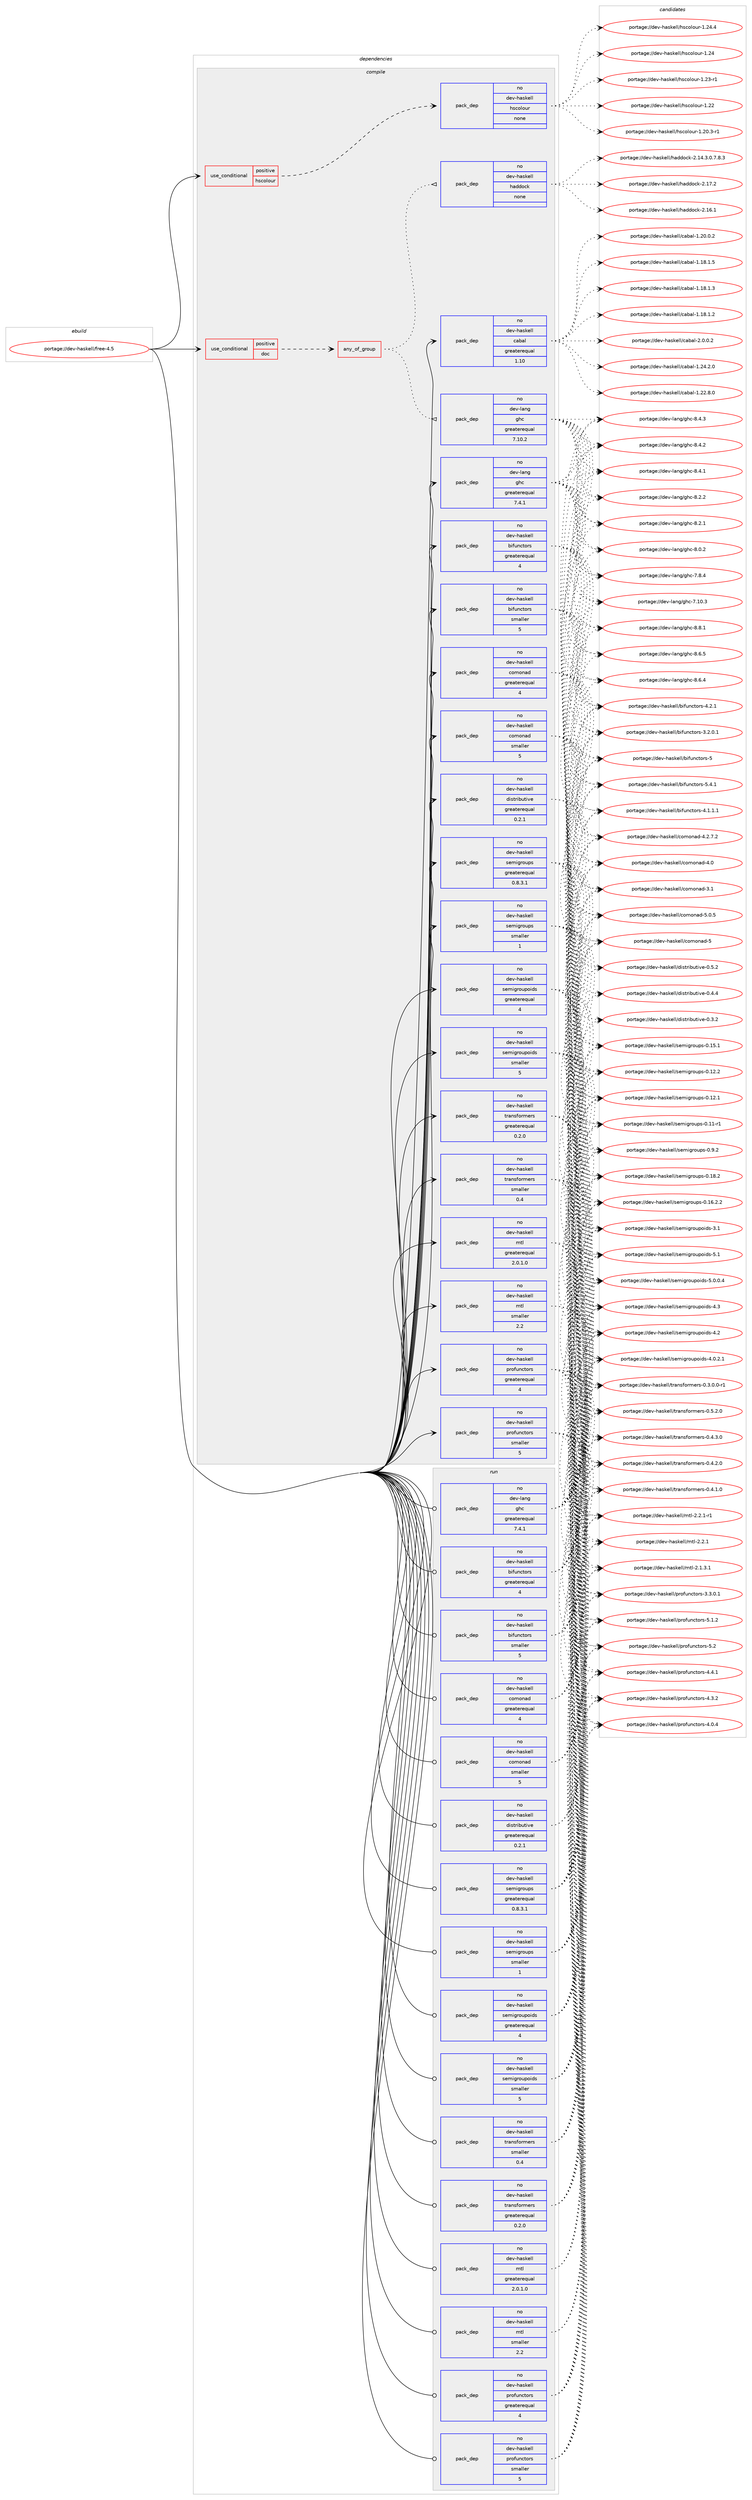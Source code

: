 digraph prolog {

# *************
# Graph options
# *************

newrank=true;
concentrate=true;
compound=true;
graph [rankdir=LR,fontname=Helvetica,fontsize=10,ranksep=1.5];#, ranksep=2.5, nodesep=0.2];
edge  [arrowhead=vee];
node  [fontname=Helvetica,fontsize=10];

# **********
# The ebuild
# **********

subgraph cluster_leftcol {
color=gray;
rank=same;
label=<<i>ebuild</i>>;
id [label="portage://dev-haskell/free-4.5", color=red, width=4, href="../dev-haskell/free-4.5.svg"];
}

# ****************
# The dependencies
# ****************

subgraph cluster_midcol {
color=gray;
label=<<i>dependencies</i>>;
subgraph cluster_compile {
fillcolor="#eeeeee";
style=filled;
label=<<i>compile</i>>;
subgraph cond133916 {
dependency562276 [label=<<TABLE BORDER="0" CELLBORDER="1" CELLSPACING="0" CELLPADDING="4"><TR><TD ROWSPAN="3" CELLPADDING="10">use_conditional</TD></TR><TR><TD>positive</TD></TR><TR><TD>doc</TD></TR></TABLE>>, shape=none, color=red];
subgraph any6428 {
dependency562277 [label=<<TABLE BORDER="0" CELLBORDER="1" CELLSPACING="0" CELLPADDING="4"><TR><TD CELLPADDING="10">any_of_group</TD></TR></TABLE>>, shape=none, color=red];subgraph pack421695 {
dependency562278 [label=<<TABLE BORDER="0" CELLBORDER="1" CELLSPACING="0" CELLPADDING="4" WIDTH="220"><TR><TD ROWSPAN="6" CELLPADDING="30">pack_dep</TD></TR><TR><TD WIDTH="110">no</TD></TR><TR><TD>dev-haskell</TD></TR><TR><TD>haddock</TD></TR><TR><TD>none</TD></TR><TR><TD></TD></TR></TABLE>>, shape=none, color=blue];
}
dependency562277:e -> dependency562278:w [weight=20,style="dotted",arrowhead="oinv"];
subgraph pack421696 {
dependency562279 [label=<<TABLE BORDER="0" CELLBORDER="1" CELLSPACING="0" CELLPADDING="4" WIDTH="220"><TR><TD ROWSPAN="6" CELLPADDING="30">pack_dep</TD></TR><TR><TD WIDTH="110">no</TD></TR><TR><TD>dev-lang</TD></TR><TR><TD>ghc</TD></TR><TR><TD>greaterequal</TD></TR><TR><TD>7.10.2</TD></TR></TABLE>>, shape=none, color=blue];
}
dependency562277:e -> dependency562279:w [weight=20,style="dotted",arrowhead="oinv"];
}
dependency562276:e -> dependency562277:w [weight=20,style="dashed",arrowhead="vee"];
}
id:e -> dependency562276:w [weight=20,style="solid",arrowhead="vee"];
subgraph cond133917 {
dependency562280 [label=<<TABLE BORDER="0" CELLBORDER="1" CELLSPACING="0" CELLPADDING="4"><TR><TD ROWSPAN="3" CELLPADDING="10">use_conditional</TD></TR><TR><TD>positive</TD></TR><TR><TD>hscolour</TD></TR></TABLE>>, shape=none, color=red];
subgraph pack421697 {
dependency562281 [label=<<TABLE BORDER="0" CELLBORDER="1" CELLSPACING="0" CELLPADDING="4" WIDTH="220"><TR><TD ROWSPAN="6" CELLPADDING="30">pack_dep</TD></TR><TR><TD WIDTH="110">no</TD></TR><TR><TD>dev-haskell</TD></TR><TR><TD>hscolour</TD></TR><TR><TD>none</TD></TR><TR><TD></TD></TR></TABLE>>, shape=none, color=blue];
}
dependency562280:e -> dependency562281:w [weight=20,style="dashed",arrowhead="vee"];
}
id:e -> dependency562280:w [weight=20,style="solid",arrowhead="vee"];
subgraph pack421698 {
dependency562282 [label=<<TABLE BORDER="0" CELLBORDER="1" CELLSPACING="0" CELLPADDING="4" WIDTH="220"><TR><TD ROWSPAN="6" CELLPADDING="30">pack_dep</TD></TR><TR><TD WIDTH="110">no</TD></TR><TR><TD>dev-haskell</TD></TR><TR><TD>bifunctors</TD></TR><TR><TD>greaterequal</TD></TR><TR><TD>4</TD></TR></TABLE>>, shape=none, color=blue];
}
id:e -> dependency562282:w [weight=20,style="solid",arrowhead="vee"];
subgraph pack421699 {
dependency562283 [label=<<TABLE BORDER="0" CELLBORDER="1" CELLSPACING="0" CELLPADDING="4" WIDTH="220"><TR><TD ROWSPAN="6" CELLPADDING="30">pack_dep</TD></TR><TR><TD WIDTH="110">no</TD></TR><TR><TD>dev-haskell</TD></TR><TR><TD>bifunctors</TD></TR><TR><TD>smaller</TD></TR><TR><TD>5</TD></TR></TABLE>>, shape=none, color=blue];
}
id:e -> dependency562283:w [weight=20,style="solid",arrowhead="vee"];
subgraph pack421700 {
dependency562284 [label=<<TABLE BORDER="0" CELLBORDER="1" CELLSPACING="0" CELLPADDING="4" WIDTH="220"><TR><TD ROWSPAN="6" CELLPADDING="30">pack_dep</TD></TR><TR><TD WIDTH="110">no</TD></TR><TR><TD>dev-haskell</TD></TR><TR><TD>cabal</TD></TR><TR><TD>greaterequal</TD></TR><TR><TD>1.10</TD></TR></TABLE>>, shape=none, color=blue];
}
id:e -> dependency562284:w [weight=20,style="solid",arrowhead="vee"];
subgraph pack421701 {
dependency562285 [label=<<TABLE BORDER="0" CELLBORDER="1" CELLSPACING="0" CELLPADDING="4" WIDTH="220"><TR><TD ROWSPAN="6" CELLPADDING="30">pack_dep</TD></TR><TR><TD WIDTH="110">no</TD></TR><TR><TD>dev-haskell</TD></TR><TR><TD>comonad</TD></TR><TR><TD>greaterequal</TD></TR><TR><TD>4</TD></TR></TABLE>>, shape=none, color=blue];
}
id:e -> dependency562285:w [weight=20,style="solid",arrowhead="vee"];
subgraph pack421702 {
dependency562286 [label=<<TABLE BORDER="0" CELLBORDER="1" CELLSPACING="0" CELLPADDING="4" WIDTH="220"><TR><TD ROWSPAN="6" CELLPADDING="30">pack_dep</TD></TR><TR><TD WIDTH="110">no</TD></TR><TR><TD>dev-haskell</TD></TR><TR><TD>comonad</TD></TR><TR><TD>smaller</TD></TR><TR><TD>5</TD></TR></TABLE>>, shape=none, color=blue];
}
id:e -> dependency562286:w [weight=20,style="solid",arrowhead="vee"];
subgraph pack421703 {
dependency562287 [label=<<TABLE BORDER="0" CELLBORDER="1" CELLSPACING="0" CELLPADDING="4" WIDTH="220"><TR><TD ROWSPAN="6" CELLPADDING="30">pack_dep</TD></TR><TR><TD WIDTH="110">no</TD></TR><TR><TD>dev-haskell</TD></TR><TR><TD>distributive</TD></TR><TR><TD>greaterequal</TD></TR><TR><TD>0.2.1</TD></TR></TABLE>>, shape=none, color=blue];
}
id:e -> dependency562287:w [weight=20,style="solid",arrowhead="vee"];
subgraph pack421704 {
dependency562288 [label=<<TABLE BORDER="0" CELLBORDER="1" CELLSPACING="0" CELLPADDING="4" WIDTH="220"><TR><TD ROWSPAN="6" CELLPADDING="30">pack_dep</TD></TR><TR><TD WIDTH="110">no</TD></TR><TR><TD>dev-haskell</TD></TR><TR><TD>mtl</TD></TR><TR><TD>greaterequal</TD></TR><TR><TD>2.0.1.0</TD></TR></TABLE>>, shape=none, color=blue];
}
id:e -> dependency562288:w [weight=20,style="solid",arrowhead="vee"];
subgraph pack421705 {
dependency562289 [label=<<TABLE BORDER="0" CELLBORDER="1" CELLSPACING="0" CELLPADDING="4" WIDTH="220"><TR><TD ROWSPAN="6" CELLPADDING="30">pack_dep</TD></TR><TR><TD WIDTH="110">no</TD></TR><TR><TD>dev-haskell</TD></TR><TR><TD>mtl</TD></TR><TR><TD>smaller</TD></TR><TR><TD>2.2</TD></TR></TABLE>>, shape=none, color=blue];
}
id:e -> dependency562289:w [weight=20,style="solid",arrowhead="vee"];
subgraph pack421706 {
dependency562290 [label=<<TABLE BORDER="0" CELLBORDER="1" CELLSPACING="0" CELLPADDING="4" WIDTH="220"><TR><TD ROWSPAN="6" CELLPADDING="30">pack_dep</TD></TR><TR><TD WIDTH="110">no</TD></TR><TR><TD>dev-haskell</TD></TR><TR><TD>profunctors</TD></TR><TR><TD>greaterequal</TD></TR><TR><TD>4</TD></TR></TABLE>>, shape=none, color=blue];
}
id:e -> dependency562290:w [weight=20,style="solid",arrowhead="vee"];
subgraph pack421707 {
dependency562291 [label=<<TABLE BORDER="0" CELLBORDER="1" CELLSPACING="0" CELLPADDING="4" WIDTH="220"><TR><TD ROWSPAN="6" CELLPADDING="30">pack_dep</TD></TR><TR><TD WIDTH="110">no</TD></TR><TR><TD>dev-haskell</TD></TR><TR><TD>profunctors</TD></TR><TR><TD>smaller</TD></TR><TR><TD>5</TD></TR></TABLE>>, shape=none, color=blue];
}
id:e -> dependency562291:w [weight=20,style="solid",arrowhead="vee"];
subgraph pack421708 {
dependency562292 [label=<<TABLE BORDER="0" CELLBORDER="1" CELLSPACING="0" CELLPADDING="4" WIDTH="220"><TR><TD ROWSPAN="6" CELLPADDING="30">pack_dep</TD></TR><TR><TD WIDTH="110">no</TD></TR><TR><TD>dev-haskell</TD></TR><TR><TD>semigroupoids</TD></TR><TR><TD>greaterequal</TD></TR><TR><TD>4</TD></TR></TABLE>>, shape=none, color=blue];
}
id:e -> dependency562292:w [weight=20,style="solid",arrowhead="vee"];
subgraph pack421709 {
dependency562293 [label=<<TABLE BORDER="0" CELLBORDER="1" CELLSPACING="0" CELLPADDING="4" WIDTH="220"><TR><TD ROWSPAN="6" CELLPADDING="30">pack_dep</TD></TR><TR><TD WIDTH="110">no</TD></TR><TR><TD>dev-haskell</TD></TR><TR><TD>semigroupoids</TD></TR><TR><TD>smaller</TD></TR><TR><TD>5</TD></TR></TABLE>>, shape=none, color=blue];
}
id:e -> dependency562293:w [weight=20,style="solid",arrowhead="vee"];
subgraph pack421710 {
dependency562294 [label=<<TABLE BORDER="0" CELLBORDER="1" CELLSPACING="0" CELLPADDING="4" WIDTH="220"><TR><TD ROWSPAN="6" CELLPADDING="30">pack_dep</TD></TR><TR><TD WIDTH="110">no</TD></TR><TR><TD>dev-haskell</TD></TR><TR><TD>semigroups</TD></TR><TR><TD>greaterequal</TD></TR><TR><TD>0.8.3.1</TD></TR></TABLE>>, shape=none, color=blue];
}
id:e -> dependency562294:w [weight=20,style="solid",arrowhead="vee"];
subgraph pack421711 {
dependency562295 [label=<<TABLE BORDER="0" CELLBORDER="1" CELLSPACING="0" CELLPADDING="4" WIDTH="220"><TR><TD ROWSPAN="6" CELLPADDING="30">pack_dep</TD></TR><TR><TD WIDTH="110">no</TD></TR><TR><TD>dev-haskell</TD></TR><TR><TD>semigroups</TD></TR><TR><TD>smaller</TD></TR><TR><TD>1</TD></TR></TABLE>>, shape=none, color=blue];
}
id:e -> dependency562295:w [weight=20,style="solid",arrowhead="vee"];
subgraph pack421712 {
dependency562296 [label=<<TABLE BORDER="0" CELLBORDER="1" CELLSPACING="0" CELLPADDING="4" WIDTH="220"><TR><TD ROWSPAN="6" CELLPADDING="30">pack_dep</TD></TR><TR><TD WIDTH="110">no</TD></TR><TR><TD>dev-haskell</TD></TR><TR><TD>transformers</TD></TR><TR><TD>greaterequal</TD></TR><TR><TD>0.2.0</TD></TR></TABLE>>, shape=none, color=blue];
}
id:e -> dependency562296:w [weight=20,style="solid",arrowhead="vee"];
subgraph pack421713 {
dependency562297 [label=<<TABLE BORDER="0" CELLBORDER="1" CELLSPACING="0" CELLPADDING="4" WIDTH="220"><TR><TD ROWSPAN="6" CELLPADDING="30">pack_dep</TD></TR><TR><TD WIDTH="110">no</TD></TR><TR><TD>dev-haskell</TD></TR><TR><TD>transformers</TD></TR><TR><TD>smaller</TD></TR><TR><TD>0.4</TD></TR></TABLE>>, shape=none, color=blue];
}
id:e -> dependency562297:w [weight=20,style="solid",arrowhead="vee"];
subgraph pack421714 {
dependency562298 [label=<<TABLE BORDER="0" CELLBORDER="1" CELLSPACING="0" CELLPADDING="4" WIDTH="220"><TR><TD ROWSPAN="6" CELLPADDING="30">pack_dep</TD></TR><TR><TD WIDTH="110">no</TD></TR><TR><TD>dev-lang</TD></TR><TR><TD>ghc</TD></TR><TR><TD>greaterequal</TD></TR><TR><TD>7.4.1</TD></TR></TABLE>>, shape=none, color=blue];
}
id:e -> dependency562298:w [weight=20,style="solid",arrowhead="vee"];
}
subgraph cluster_compileandrun {
fillcolor="#eeeeee";
style=filled;
label=<<i>compile and run</i>>;
}
subgraph cluster_run {
fillcolor="#eeeeee";
style=filled;
label=<<i>run</i>>;
subgraph pack421715 {
dependency562299 [label=<<TABLE BORDER="0" CELLBORDER="1" CELLSPACING="0" CELLPADDING="4" WIDTH="220"><TR><TD ROWSPAN="6" CELLPADDING="30">pack_dep</TD></TR><TR><TD WIDTH="110">no</TD></TR><TR><TD>dev-haskell</TD></TR><TR><TD>bifunctors</TD></TR><TR><TD>greaterequal</TD></TR><TR><TD>4</TD></TR></TABLE>>, shape=none, color=blue];
}
id:e -> dependency562299:w [weight=20,style="solid",arrowhead="odot"];
subgraph pack421716 {
dependency562300 [label=<<TABLE BORDER="0" CELLBORDER="1" CELLSPACING="0" CELLPADDING="4" WIDTH="220"><TR><TD ROWSPAN="6" CELLPADDING="30">pack_dep</TD></TR><TR><TD WIDTH="110">no</TD></TR><TR><TD>dev-haskell</TD></TR><TR><TD>bifunctors</TD></TR><TR><TD>smaller</TD></TR><TR><TD>5</TD></TR></TABLE>>, shape=none, color=blue];
}
id:e -> dependency562300:w [weight=20,style="solid",arrowhead="odot"];
subgraph pack421717 {
dependency562301 [label=<<TABLE BORDER="0" CELLBORDER="1" CELLSPACING="0" CELLPADDING="4" WIDTH="220"><TR><TD ROWSPAN="6" CELLPADDING="30">pack_dep</TD></TR><TR><TD WIDTH="110">no</TD></TR><TR><TD>dev-haskell</TD></TR><TR><TD>comonad</TD></TR><TR><TD>greaterequal</TD></TR><TR><TD>4</TD></TR></TABLE>>, shape=none, color=blue];
}
id:e -> dependency562301:w [weight=20,style="solid",arrowhead="odot"];
subgraph pack421718 {
dependency562302 [label=<<TABLE BORDER="0" CELLBORDER="1" CELLSPACING="0" CELLPADDING="4" WIDTH="220"><TR><TD ROWSPAN="6" CELLPADDING="30">pack_dep</TD></TR><TR><TD WIDTH="110">no</TD></TR><TR><TD>dev-haskell</TD></TR><TR><TD>comonad</TD></TR><TR><TD>smaller</TD></TR><TR><TD>5</TD></TR></TABLE>>, shape=none, color=blue];
}
id:e -> dependency562302:w [weight=20,style="solid",arrowhead="odot"];
subgraph pack421719 {
dependency562303 [label=<<TABLE BORDER="0" CELLBORDER="1" CELLSPACING="0" CELLPADDING="4" WIDTH="220"><TR><TD ROWSPAN="6" CELLPADDING="30">pack_dep</TD></TR><TR><TD WIDTH="110">no</TD></TR><TR><TD>dev-haskell</TD></TR><TR><TD>distributive</TD></TR><TR><TD>greaterequal</TD></TR><TR><TD>0.2.1</TD></TR></TABLE>>, shape=none, color=blue];
}
id:e -> dependency562303:w [weight=20,style="solid",arrowhead="odot"];
subgraph pack421720 {
dependency562304 [label=<<TABLE BORDER="0" CELLBORDER="1" CELLSPACING="0" CELLPADDING="4" WIDTH="220"><TR><TD ROWSPAN="6" CELLPADDING="30">pack_dep</TD></TR><TR><TD WIDTH="110">no</TD></TR><TR><TD>dev-haskell</TD></TR><TR><TD>mtl</TD></TR><TR><TD>greaterequal</TD></TR><TR><TD>2.0.1.0</TD></TR></TABLE>>, shape=none, color=blue];
}
id:e -> dependency562304:w [weight=20,style="solid",arrowhead="odot"];
subgraph pack421721 {
dependency562305 [label=<<TABLE BORDER="0" CELLBORDER="1" CELLSPACING="0" CELLPADDING="4" WIDTH="220"><TR><TD ROWSPAN="6" CELLPADDING="30">pack_dep</TD></TR><TR><TD WIDTH="110">no</TD></TR><TR><TD>dev-haskell</TD></TR><TR><TD>mtl</TD></TR><TR><TD>smaller</TD></TR><TR><TD>2.2</TD></TR></TABLE>>, shape=none, color=blue];
}
id:e -> dependency562305:w [weight=20,style="solid",arrowhead="odot"];
subgraph pack421722 {
dependency562306 [label=<<TABLE BORDER="0" CELLBORDER="1" CELLSPACING="0" CELLPADDING="4" WIDTH="220"><TR><TD ROWSPAN="6" CELLPADDING="30">pack_dep</TD></TR><TR><TD WIDTH="110">no</TD></TR><TR><TD>dev-haskell</TD></TR><TR><TD>profunctors</TD></TR><TR><TD>greaterequal</TD></TR><TR><TD>4</TD></TR></TABLE>>, shape=none, color=blue];
}
id:e -> dependency562306:w [weight=20,style="solid",arrowhead="odot"];
subgraph pack421723 {
dependency562307 [label=<<TABLE BORDER="0" CELLBORDER="1" CELLSPACING="0" CELLPADDING="4" WIDTH="220"><TR><TD ROWSPAN="6" CELLPADDING="30">pack_dep</TD></TR><TR><TD WIDTH="110">no</TD></TR><TR><TD>dev-haskell</TD></TR><TR><TD>profunctors</TD></TR><TR><TD>smaller</TD></TR><TR><TD>5</TD></TR></TABLE>>, shape=none, color=blue];
}
id:e -> dependency562307:w [weight=20,style="solid",arrowhead="odot"];
subgraph pack421724 {
dependency562308 [label=<<TABLE BORDER="0" CELLBORDER="1" CELLSPACING="0" CELLPADDING="4" WIDTH="220"><TR><TD ROWSPAN="6" CELLPADDING="30">pack_dep</TD></TR><TR><TD WIDTH="110">no</TD></TR><TR><TD>dev-haskell</TD></TR><TR><TD>semigroupoids</TD></TR><TR><TD>greaterequal</TD></TR><TR><TD>4</TD></TR></TABLE>>, shape=none, color=blue];
}
id:e -> dependency562308:w [weight=20,style="solid",arrowhead="odot"];
subgraph pack421725 {
dependency562309 [label=<<TABLE BORDER="0" CELLBORDER="1" CELLSPACING="0" CELLPADDING="4" WIDTH="220"><TR><TD ROWSPAN="6" CELLPADDING="30">pack_dep</TD></TR><TR><TD WIDTH="110">no</TD></TR><TR><TD>dev-haskell</TD></TR><TR><TD>semigroupoids</TD></TR><TR><TD>smaller</TD></TR><TR><TD>5</TD></TR></TABLE>>, shape=none, color=blue];
}
id:e -> dependency562309:w [weight=20,style="solid",arrowhead="odot"];
subgraph pack421726 {
dependency562310 [label=<<TABLE BORDER="0" CELLBORDER="1" CELLSPACING="0" CELLPADDING="4" WIDTH="220"><TR><TD ROWSPAN="6" CELLPADDING="30">pack_dep</TD></TR><TR><TD WIDTH="110">no</TD></TR><TR><TD>dev-haskell</TD></TR><TR><TD>semigroups</TD></TR><TR><TD>greaterequal</TD></TR><TR><TD>0.8.3.1</TD></TR></TABLE>>, shape=none, color=blue];
}
id:e -> dependency562310:w [weight=20,style="solid",arrowhead="odot"];
subgraph pack421727 {
dependency562311 [label=<<TABLE BORDER="0" CELLBORDER="1" CELLSPACING="0" CELLPADDING="4" WIDTH="220"><TR><TD ROWSPAN="6" CELLPADDING="30">pack_dep</TD></TR><TR><TD WIDTH="110">no</TD></TR><TR><TD>dev-haskell</TD></TR><TR><TD>semigroups</TD></TR><TR><TD>smaller</TD></TR><TR><TD>1</TD></TR></TABLE>>, shape=none, color=blue];
}
id:e -> dependency562311:w [weight=20,style="solid",arrowhead="odot"];
subgraph pack421728 {
dependency562312 [label=<<TABLE BORDER="0" CELLBORDER="1" CELLSPACING="0" CELLPADDING="4" WIDTH="220"><TR><TD ROWSPAN="6" CELLPADDING="30">pack_dep</TD></TR><TR><TD WIDTH="110">no</TD></TR><TR><TD>dev-haskell</TD></TR><TR><TD>transformers</TD></TR><TR><TD>greaterequal</TD></TR><TR><TD>0.2.0</TD></TR></TABLE>>, shape=none, color=blue];
}
id:e -> dependency562312:w [weight=20,style="solid",arrowhead="odot"];
subgraph pack421729 {
dependency562313 [label=<<TABLE BORDER="0" CELLBORDER="1" CELLSPACING="0" CELLPADDING="4" WIDTH="220"><TR><TD ROWSPAN="6" CELLPADDING="30">pack_dep</TD></TR><TR><TD WIDTH="110">no</TD></TR><TR><TD>dev-haskell</TD></TR><TR><TD>transformers</TD></TR><TR><TD>smaller</TD></TR><TR><TD>0.4</TD></TR></TABLE>>, shape=none, color=blue];
}
id:e -> dependency562313:w [weight=20,style="solid",arrowhead="odot"];
subgraph pack421730 {
dependency562314 [label=<<TABLE BORDER="0" CELLBORDER="1" CELLSPACING="0" CELLPADDING="4" WIDTH="220"><TR><TD ROWSPAN="6" CELLPADDING="30">pack_dep</TD></TR><TR><TD WIDTH="110">no</TD></TR><TR><TD>dev-lang</TD></TR><TR><TD>ghc</TD></TR><TR><TD>greaterequal</TD></TR><TR><TD>7.4.1</TD></TR></TABLE>>, shape=none, color=blue];
}
id:e -> dependency562314:w [weight=20,style="solid",arrowhead="odot"];
}
}

# **************
# The candidates
# **************

subgraph cluster_choices {
rank=same;
color=gray;
label=<<i>candidates</i>>;

subgraph choice421695 {
color=black;
nodesep=1;
choice100101118451049711510710110810847104971001001119910745504649554650 [label="portage://dev-haskell/haddock-2.17.2", color=red, width=4,href="../dev-haskell/haddock-2.17.2.svg"];
choice100101118451049711510710110810847104971001001119910745504649544649 [label="portage://dev-haskell/haddock-2.16.1", color=red, width=4,href="../dev-haskell/haddock-2.16.1.svg"];
choice1001011184510497115107101108108471049710010011199107455046495246514648465546564651 [label="portage://dev-haskell/haddock-2.14.3.0.7.8.3", color=red, width=4,href="../dev-haskell/haddock-2.14.3.0.7.8.3.svg"];
dependency562278:e -> choice100101118451049711510710110810847104971001001119910745504649554650:w [style=dotted,weight="100"];
dependency562278:e -> choice100101118451049711510710110810847104971001001119910745504649544649:w [style=dotted,weight="100"];
dependency562278:e -> choice1001011184510497115107101108108471049710010011199107455046495246514648465546564651:w [style=dotted,weight="100"];
}
subgraph choice421696 {
color=black;
nodesep=1;
choice10010111845108971101034710310499455646564649 [label="portage://dev-lang/ghc-8.8.1", color=red, width=4,href="../dev-lang/ghc-8.8.1.svg"];
choice10010111845108971101034710310499455646544653 [label="portage://dev-lang/ghc-8.6.5", color=red, width=4,href="../dev-lang/ghc-8.6.5.svg"];
choice10010111845108971101034710310499455646544652 [label="portage://dev-lang/ghc-8.6.4", color=red, width=4,href="../dev-lang/ghc-8.6.4.svg"];
choice10010111845108971101034710310499455646524651 [label="portage://dev-lang/ghc-8.4.3", color=red, width=4,href="../dev-lang/ghc-8.4.3.svg"];
choice10010111845108971101034710310499455646524650 [label="portage://dev-lang/ghc-8.4.2", color=red, width=4,href="../dev-lang/ghc-8.4.2.svg"];
choice10010111845108971101034710310499455646524649 [label="portage://dev-lang/ghc-8.4.1", color=red, width=4,href="../dev-lang/ghc-8.4.1.svg"];
choice10010111845108971101034710310499455646504650 [label="portage://dev-lang/ghc-8.2.2", color=red, width=4,href="../dev-lang/ghc-8.2.2.svg"];
choice10010111845108971101034710310499455646504649 [label="portage://dev-lang/ghc-8.2.1", color=red, width=4,href="../dev-lang/ghc-8.2.1.svg"];
choice10010111845108971101034710310499455646484650 [label="portage://dev-lang/ghc-8.0.2", color=red, width=4,href="../dev-lang/ghc-8.0.2.svg"];
choice10010111845108971101034710310499455546564652 [label="portage://dev-lang/ghc-7.8.4", color=red, width=4,href="../dev-lang/ghc-7.8.4.svg"];
choice1001011184510897110103471031049945554649484651 [label="portage://dev-lang/ghc-7.10.3", color=red, width=4,href="../dev-lang/ghc-7.10.3.svg"];
dependency562279:e -> choice10010111845108971101034710310499455646564649:w [style=dotted,weight="100"];
dependency562279:e -> choice10010111845108971101034710310499455646544653:w [style=dotted,weight="100"];
dependency562279:e -> choice10010111845108971101034710310499455646544652:w [style=dotted,weight="100"];
dependency562279:e -> choice10010111845108971101034710310499455646524651:w [style=dotted,weight="100"];
dependency562279:e -> choice10010111845108971101034710310499455646524650:w [style=dotted,weight="100"];
dependency562279:e -> choice10010111845108971101034710310499455646524649:w [style=dotted,weight="100"];
dependency562279:e -> choice10010111845108971101034710310499455646504650:w [style=dotted,weight="100"];
dependency562279:e -> choice10010111845108971101034710310499455646504649:w [style=dotted,weight="100"];
dependency562279:e -> choice10010111845108971101034710310499455646484650:w [style=dotted,weight="100"];
dependency562279:e -> choice10010111845108971101034710310499455546564652:w [style=dotted,weight="100"];
dependency562279:e -> choice1001011184510897110103471031049945554649484651:w [style=dotted,weight="100"];
}
subgraph choice421697 {
color=black;
nodesep=1;
choice1001011184510497115107101108108471041159911110811111711445494650524652 [label="portage://dev-haskell/hscolour-1.24.4", color=red, width=4,href="../dev-haskell/hscolour-1.24.4.svg"];
choice100101118451049711510710110810847104115991111081111171144549465052 [label="portage://dev-haskell/hscolour-1.24", color=red, width=4,href="../dev-haskell/hscolour-1.24.svg"];
choice1001011184510497115107101108108471041159911110811111711445494650514511449 [label="portage://dev-haskell/hscolour-1.23-r1", color=red, width=4,href="../dev-haskell/hscolour-1.23-r1.svg"];
choice100101118451049711510710110810847104115991111081111171144549465050 [label="portage://dev-haskell/hscolour-1.22", color=red, width=4,href="../dev-haskell/hscolour-1.22.svg"];
choice10010111845104971151071011081084710411599111108111117114454946504846514511449 [label="portage://dev-haskell/hscolour-1.20.3-r1", color=red, width=4,href="../dev-haskell/hscolour-1.20.3-r1.svg"];
dependency562281:e -> choice1001011184510497115107101108108471041159911110811111711445494650524652:w [style=dotted,weight="100"];
dependency562281:e -> choice100101118451049711510710110810847104115991111081111171144549465052:w [style=dotted,weight="100"];
dependency562281:e -> choice1001011184510497115107101108108471041159911110811111711445494650514511449:w [style=dotted,weight="100"];
dependency562281:e -> choice100101118451049711510710110810847104115991111081111171144549465050:w [style=dotted,weight="100"];
dependency562281:e -> choice10010111845104971151071011081084710411599111108111117114454946504846514511449:w [style=dotted,weight="100"];
}
subgraph choice421698 {
color=black;
nodesep=1;
choice1001011184510497115107101108108479810510211711099116111114115455346524649 [label="portage://dev-haskell/bifunctors-5.4.1", color=red, width=4,href="../dev-haskell/bifunctors-5.4.1.svg"];
choice10010111845104971151071011081084798105102117110991161111141154553 [label="portage://dev-haskell/bifunctors-5", color=red, width=4,href="../dev-haskell/bifunctors-5.svg"];
choice1001011184510497115107101108108479810510211711099116111114115455246504649 [label="portage://dev-haskell/bifunctors-4.2.1", color=red, width=4,href="../dev-haskell/bifunctors-4.2.1.svg"];
choice10010111845104971151071011081084798105102117110991161111141154552464946494649 [label="portage://dev-haskell/bifunctors-4.1.1.1", color=red, width=4,href="../dev-haskell/bifunctors-4.1.1.1.svg"];
choice10010111845104971151071011081084798105102117110991161111141154551465046484649 [label="portage://dev-haskell/bifunctors-3.2.0.1", color=red, width=4,href="../dev-haskell/bifunctors-3.2.0.1.svg"];
dependency562282:e -> choice1001011184510497115107101108108479810510211711099116111114115455346524649:w [style=dotted,weight="100"];
dependency562282:e -> choice10010111845104971151071011081084798105102117110991161111141154553:w [style=dotted,weight="100"];
dependency562282:e -> choice1001011184510497115107101108108479810510211711099116111114115455246504649:w [style=dotted,weight="100"];
dependency562282:e -> choice10010111845104971151071011081084798105102117110991161111141154552464946494649:w [style=dotted,weight="100"];
dependency562282:e -> choice10010111845104971151071011081084798105102117110991161111141154551465046484649:w [style=dotted,weight="100"];
}
subgraph choice421699 {
color=black;
nodesep=1;
choice1001011184510497115107101108108479810510211711099116111114115455346524649 [label="portage://dev-haskell/bifunctors-5.4.1", color=red, width=4,href="../dev-haskell/bifunctors-5.4.1.svg"];
choice10010111845104971151071011081084798105102117110991161111141154553 [label="portage://dev-haskell/bifunctors-5", color=red, width=4,href="../dev-haskell/bifunctors-5.svg"];
choice1001011184510497115107101108108479810510211711099116111114115455246504649 [label="portage://dev-haskell/bifunctors-4.2.1", color=red, width=4,href="../dev-haskell/bifunctors-4.2.1.svg"];
choice10010111845104971151071011081084798105102117110991161111141154552464946494649 [label="portage://dev-haskell/bifunctors-4.1.1.1", color=red, width=4,href="../dev-haskell/bifunctors-4.1.1.1.svg"];
choice10010111845104971151071011081084798105102117110991161111141154551465046484649 [label="portage://dev-haskell/bifunctors-3.2.0.1", color=red, width=4,href="../dev-haskell/bifunctors-3.2.0.1.svg"];
dependency562283:e -> choice1001011184510497115107101108108479810510211711099116111114115455346524649:w [style=dotted,weight="100"];
dependency562283:e -> choice10010111845104971151071011081084798105102117110991161111141154553:w [style=dotted,weight="100"];
dependency562283:e -> choice1001011184510497115107101108108479810510211711099116111114115455246504649:w [style=dotted,weight="100"];
dependency562283:e -> choice10010111845104971151071011081084798105102117110991161111141154552464946494649:w [style=dotted,weight="100"];
dependency562283:e -> choice10010111845104971151071011081084798105102117110991161111141154551465046484649:w [style=dotted,weight="100"];
}
subgraph choice421700 {
color=black;
nodesep=1;
choice100101118451049711510710110810847999798971084550464846484650 [label="portage://dev-haskell/cabal-2.0.0.2", color=red, width=4,href="../dev-haskell/cabal-2.0.0.2.svg"];
choice10010111845104971151071011081084799979897108454946505246504648 [label="portage://dev-haskell/cabal-1.24.2.0", color=red, width=4,href="../dev-haskell/cabal-1.24.2.0.svg"];
choice10010111845104971151071011081084799979897108454946505046564648 [label="portage://dev-haskell/cabal-1.22.8.0", color=red, width=4,href="../dev-haskell/cabal-1.22.8.0.svg"];
choice10010111845104971151071011081084799979897108454946504846484650 [label="portage://dev-haskell/cabal-1.20.0.2", color=red, width=4,href="../dev-haskell/cabal-1.20.0.2.svg"];
choice10010111845104971151071011081084799979897108454946495646494653 [label="portage://dev-haskell/cabal-1.18.1.5", color=red, width=4,href="../dev-haskell/cabal-1.18.1.5.svg"];
choice10010111845104971151071011081084799979897108454946495646494651 [label="portage://dev-haskell/cabal-1.18.1.3", color=red, width=4,href="../dev-haskell/cabal-1.18.1.3.svg"];
choice10010111845104971151071011081084799979897108454946495646494650 [label="portage://dev-haskell/cabal-1.18.1.2", color=red, width=4,href="../dev-haskell/cabal-1.18.1.2.svg"];
dependency562284:e -> choice100101118451049711510710110810847999798971084550464846484650:w [style=dotted,weight="100"];
dependency562284:e -> choice10010111845104971151071011081084799979897108454946505246504648:w [style=dotted,weight="100"];
dependency562284:e -> choice10010111845104971151071011081084799979897108454946505046564648:w [style=dotted,weight="100"];
dependency562284:e -> choice10010111845104971151071011081084799979897108454946504846484650:w [style=dotted,weight="100"];
dependency562284:e -> choice10010111845104971151071011081084799979897108454946495646494653:w [style=dotted,weight="100"];
dependency562284:e -> choice10010111845104971151071011081084799979897108454946495646494651:w [style=dotted,weight="100"];
dependency562284:e -> choice10010111845104971151071011081084799979897108454946495646494650:w [style=dotted,weight="100"];
}
subgraph choice421701 {
color=black;
nodesep=1;
choice1001011184510497115107101108108479911110911111097100455346484653 [label="portage://dev-haskell/comonad-5.0.5", color=red, width=4,href="../dev-haskell/comonad-5.0.5.svg"];
choice10010111845104971151071011081084799111109111110971004553 [label="portage://dev-haskell/comonad-5", color=red, width=4,href="../dev-haskell/comonad-5.svg"];
choice10010111845104971151071011081084799111109111110971004552465046554650 [label="portage://dev-haskell/comonad-4.2.7.2", color=red, width=4,href="../dev-haskell/comonad-4.2.7.2.svg"];
choice100101118451049711510710110810847991111091111109710045524648 [label="portage://dev-haskell/comonad-4.0", color=red, width=4,href="../dev-haskell/comonad-4.0.svg"];
choice100101118451049711510710110810847991111091111109710045514649 [label="portage://dev-haskell/comonad-3.1", color=red, width=4,href="../dev-haskell/comonad-3.1.svg"];
dependency562285:e -> choice1001011184510497115107101108108479911110911111097100455346484653:w [style=dotted,weight="100"];
dependency562285:e -> choice10010111845104971151071011081084799111109111110971004553:w [style=dotted,weight="100"];
dependency562285:e -> choice10010111845104971151071011081084799111109111110971004552465046554650:w [style=dotted,weight="100"];
dependency562285:e -> choice100101118451049711510710110810847991111091111109710045524648:w [style=dotted,weight="100"];
dependency562285:e -> choice100101118451049711510710110810847991111091111109710045514649:w [style=dotted,weight="100"];
}
subgraph choice421702 {
color=black;
nodesep=1;
choice1001011184510497115107101108108479911110911111097100455346484653 [label="portage://dev-haskell/comonad-5.0.5", color=red, width=4,href="../dev-haskell/comonad-5.0.5.svg"];
choice10010111845104971151071011081084799111109111110971004553 [label="portage://dev-haskell/comonad-5", color=red, width=4,href="../dev-haskell/comonad-5.svg"];
choice10010111845104971151071011081084799111109111110971004552465046554650 [label="portage://dev-haskell/comonad-4.2.7.2", color=red, width=4,href="../dev-haskell/comonad-4.2.7.2.svg"];
choice100101118451049711510710110810847991111091111109710045524648 [label="portage://dev-haskell/comonad-4.0", color=red, width=4,href="../dev-haskell/comonad-4.0.svg"];
choice100101118451049711510710110810847991111091111109710045514649 [label="portage://dev-haskell/comonad-3.1", color=red, width=4,href="../dev-haskell/comonad-3.1.svg"];
dependency562286:e -> choice1001011184510497115107101108108479911110911111097100455346484653:w [style=dotted,weight="100"];
dependency562286:e -> choice10010111845104971151071011081084799111109111110971004553:w [style=dotted,weight="100"];
dependency562286:e -> choice10010111845104971151071011081084799111109111110971004552465046554650:w [style=dotted,weight="100"];
dependency562286:e -> choice100101118451049711510710110810847991111091111109710045524648:w [style=dotted,weight="100"];
dependency562286:e -> choice100101118451049711510710110810847991111091111109710045514649:w [style=dotted,weight="100"];
}
subgraph choice421703 {
color=black;
nodesep=1;
choice10010111845104971151071011081084710010511511611410598117116105118101454846534650 [label="portage://dev-haskell/distributive-0.5.2", color=red, width=4,href="../dev-haskell/distributive-0.5.2.svg"];
choice10010111845104971151071011081084710010511511611410598117116105118101454846524652 [label="portage://dev-haskell/distributive-0.4.4", color=red, width=4,href="../dev-haskell/distributive-0.4.4.svg"];
choice10010111845104971151071011081084710010511511611410598117116105118101454846514650 [label="portage://dev-haskell/distributive-0.3.2", color=red, width=4,href="../dev-haskell/distributive-0.3.2.svg"];
dependency562287:e -> choice10010111845104971151071011081084710010511511611410598117116105118101454846534650:w [style=dotted,weight="100"];
dependency562287:e -> choice10010111845104971151071011081084710010511511611410598117116105118101454846524652:w [style=dotted,weight="100"];
dependency562287:e -> choice10010111845104971151071011081084710010511511611410598117116105118101454846514650:w [style=dotted,weight="100"];
}
subgraph choice421704 {
color=black;
nodesep=1;
choice1001011184510497115107101108108471091161084550465046494511449 [label="portage://dev-haskell/mtl-2.2.1-r1", color=red, width=4,href="../dev-haskell/mtl-2.2.1-r1.svg"];
choice100101118451049711510710110810847109116108455046504649 [label="portage://dev-haskell/mtl-2.2.1", color=red, width=4,href="../dev-haskell/mtl-2.2.1.svg"];
choice1001011184510497115107101108108471091161084550464946514649 [label="portage://dev-haskell/mtl-2.1.3.1", color=red, width=4,href="../dev-haskell/mtl-2.1.3.1.svg"];
dependency562288:e -> choice1001011184510497115107101108108471091161084550465046494511449:w [style=dotted,weight="100"];
dependency562288:e -> choice100101118451049711510710110810847109116108455046504649:w [style=dotted,weight="100"];
dependency562288:e -> choice1001011184510497115107101108108471091161084550464946514649:w [style=dotted,weight="100"];
}
subgraph choice421705 {
color=black;
nodesep=1;
choice1001011184510497115107101108108471091161084550465046494511449 [label="portage://dev-haskell/mtl-2.2.1-r1", color=red, width=4,href="../dev-haskell/mtl-2.2.1-r1.svg"];
choice100101118451049711510710110810847109116108455046504649 [label="portage://dev-haskell/mtl-2.2.1", color=red, width=4,href="../dev-haskell/mtl-2.2.1.svg"];
choice1001011184510497115107101108108471091161084550464946514649 [label="portage://dev-haskell/mtl-2.1.3.1", color=red, width=4,href="../dev-haskell/mtl-2.1.3.1.svg"];
dependency562289:e -> choice1001011184510497115107101108108471091161084550465046494511449:w [style=dotted,weight="100"];
dependency562289:e -> choice100101118451049711510710110810847109116108455046504649:w [style=dotted,weight="100"];
dependency562289:e -> choice1001011184510497115107101108108471091161084550464946514649:w [style=dotted,weight="100"];
}
subgraph choice421706 {
color=black;
nodesep=1;
choice1001011184510497115107101108108471121141111021171109911611111411545534650 [label="portage://dev-haskell/profunctors-5.2", color=red, width=4,href="../dev-haskell/profunctors-5.2.svg"];
choice10010111845104971151071011081084711211411110211711099116111114115455346494650 [label="portage://dev-haskell/profunctors-5.1.2", color=red, width=4,href="../dev-haskell/profunctors-5.1.2.svg"];
choice10010111845104971151071011081084711211411110211711099116111114115455246524649 [label="portage://dev-haskell/profunctors-4.4.1", color=red, width=4,href="../dev-haskell/profunctors-4.4.1.svg"];
choice10010111845104971151071011081084711211411110211711099116111114115455246514650 [label="portage://dev-haskell/profunctors-4.3.2", color=red, width=4,href="../dev-haskell/profunctors-4.3.2.svg"];
choice10010111845104971151071011081084711211411110211711099116111114115455246484652 [label="portage://dev-haskell/profunctors-4.0.4", color=red, width=4,href="../dev-haskell/profunctors-4.0.4.svg"];
choice100101118451049711510710110810847112114111102117110991161111141154551465146484649 [label="portage://dev-haskell/profunctors-3.3.0.1", color=red, width=4,href="../dev-haskell/profunctors-3.3.0.1.svg"];
dependency562290:e -> choice1001011184510497115107101108108471121141111021171109911611111411545534650:w [style=dotted,weight="100"];
dependency562290:e -> choice10010111845104971151071011081084711211411110211711099116111114115455346494650:w [style=dotted,weight="100"];
dependency562290:e -> choice10010111845104971151071011081084711211411110211711099116111114115455246524649:w [style=dotted,weight="100"];
dependency562290:e -> choice10010111845104971151071011081084711211411110211711099116111114115455246514650:w [style=dotted,weight="100"];
dependency562290:e -> choice10010111845104971151071011081084711211411110211711099116111114115455246484652:w [style=dotted,weight="100"];
dependency562290:e -> choice100101118451049711510710110810847112114111102117110991161111141154551465146484649:w [style=dotted,weight="100"];
}
subgraph choice421707 {
color=black;
nodesep=1;
choice1001011184510497115107101108108471121141111021171109911611111411545534650 [label="portage://dev-haskell/profunctors-5.2", color=red, width=4,href="../dev-haskell/profunctors-5.2.svg"];
choice10010111845104971151071011081084711211411110211711099116111114115455346494650 [label="portage://dev-haskell/profunctors-5.1.2", color=red, width=4,href="../dev-haskell/profunctors-5.1.2.svg"];
choice10010111845104971151071011081084711211411110211711099116111114115455246524649 [label="portage://dev-haskell/profunctors-4.4.1", color=red, width=4,href="../dev-haskell/profunctors-4.4.1.svg"];
choice10010111845104971151071011081084711211411110211711099116111114115455246514650 [label="portage://dev-haskell/profunctors-4.3.2", color=red, width=4,href="../dev-haskell/profunctors-4.3.2.svg"];
choice10010111845104971151071011081084711211411110211711099116111114115455246484652 [label="portage://dev-haskell/profunctors-4.0.4", color=red, width=4,href="../dev-haskell/profunctors-4.0.4.svg"];
choice100101118451049711510710110810847112114111102117110991161111141154551465146484649 [label="portage://dev-haskell/profunctors-3.3.0.1", color=red, width=4,href="../dev-haskell/profunctors-3.3.0.1.svg"];
dependency562291:e -> choice1001011184510497115107101108108471121141111021171109911611111411545534650:w [style=dotted,weight="100"];
dependency562291:e -> choice10010111845104971151071011081084711211411110211711099116111114115455346494650:w [style=dotted,weight="100"];
dependency562291:e -> choice10010111845104971151071011081084711211411110211711099116111114115455246524649:w [style=dotted,weight="100"];
dependency562291:e -> choice10010111845104971151071011081084711211411110211711099116111114115455246514650:w [style=dotted,weight="100"];
dependency562291:e -> choice10010111845104971151071011081084711211411110211711099116111114115455246484652:w [style=dotted,weight="100"];
dependency562291:e -> choice100101118451049711510710110810847112114111102117110991161111141154551465146484649:w [style=dotted,weight="100"];
}
subgraph choice421708 {
color=black;
nodesep=1;
choice10010111845104971151071011081084711510110910510311411111711211110510011545534649 [label="portage://dev-haskell/semigroupoids-5.1", color=red, width=4,href="../dev-haskell/semigroupoids-5.1.svg"];
choice1001011184510497115107101108108471151011091051031141111171121111051001154553464846484652 [label="portage://dev-haskell/semigroupoids-5.0.0.4", color=red, width=4,href="../dev-haskell/semigroupoids-5.0.0.4.svg"];
choice10010111845104971151071011081084711510110910510311411111711211110510011545524651 [label="portage://dev-haskell/semigroupoids-4.3", color=red, width=4,href="../dev-haskell/semigroupoids-4.3.svg"];
choice10010111845104971151071011081084711510110910510311411111711211110510011545524650 [label="portage://dev-haskell/semigroupoids-4.2", color=red, width=4,href="../dev-haskell/semigroupoids-4.2.svg"];
choice1001011184510497115107101108108471151011091051031141111171121111051001154552464846504649 [label="portage://dev-haskell/semigroupoids-4.0.2.1", color=red, width=4,href="../dev-haskell/semigroupoids-4.0.2.1.svg"];
choice10010111845104971151071011081084711510110910510311411111711211110510011545514649 [label="portage://dev-haskell/semigroupoids-3.1", color=red, width=4,href="../dev-haskell/semigroupoids-3.1.svg"];
dependency562292:e -> choice10010111845104971151071011081084711510110910510311411111711211110510011545534649:w [style=dotted,weight="100"];
dependency562292:e -> choice1001011184510497115107101108108471151011091051031141111171121111051001154553464846484652:w [style=dotted,weight="100"];
dependency562292:e -> choice10010111845104971151071011081084711510110910510311411111711211110510011545524651:w [style=dotted,weight="100"];
dependency562292:e -> choice10010111845104971151071011081084711510110910510311411111711211110510011545524650:w [style=dotted,weight="100"];
dependency562292:e -> choice1001011184510497115107101108108471151011091051031141111171121111051001154552464846504649:w [style=dotted,weight="100"];
dependency562292:e -> choice10010111845104971151071011081084711510110910510311411111711211110510011545514649:w [style=dotted,weight="100"];
}
subgraph choice421709 {
color=black;
nodesep=1;
choice10010111845104971151071011081084711510110910510311411111711211110510011545534649 [label="portage://dev-haskell/semigroupoids-5.1", color=red, width=4,href="../dev-haskell/semigroupoids-5.1.svg"];
choice1001011184510497115107101108108471151011091051031141111171121111051001154553464846484652 [label="portage://dev-haskell/semigroupoids-5.0.0.4", color=red, width=4,href="../dev-haskell/semigroupoids-5.0.0.4.svg"];
choice10010111845104971151071011081084711510110910510311411111711211110510011545524651 [label="portage://dev-haskell/semigroupoids-4.3", color=red, width=4,href="../dev-haskell/semigroupoids-4.3.svg"];
choice10010111845104971151071011081084711510110910510311411111711211110510011545524650 [label="portage://dev-haskell/semigroupoids-4.2", color=red, width=4,href="../dev-haskell/semigroupoids-4.2.svg"];
choice1001011184510497115107101108108471151011091051031141111171121111051001154552464846504649 [label="portage://dev-haskell/semigroupoids-4.0.2.1", color=red, width=4,href="../dev-haskell/semigroupoids-4.0.2.1.svg"];
choice10010111845104971151071011081084711510110910510311411111711211110510011545514649 [label="portage://dev-haskell/semigroupoids-3.1", color=red, width=4,href="../dev-haskell/semigroupoids-3.1.svg"];
dependency562293:e -> choice10010111845104971151071011081084711510110910510311411111711211110510011545534649:w [style=dotted,weight="100"];
dependency562293:e -> choice1001011184510497115107101108108471151011091051031141111171121111051001154553464846484652:w [style=dotted,weight="100"];
dependency562293:e -> choice10010111845104971151071011081084711510110910510311411111711211110510011545524651:w [style=dotted,weight="100"];
dependency562293:e -> choice10010111845104971151071011081084711510110910510311411111711211110510011545524650:w [style=dotted,weight="100"];
dependency562293:e -> choice1001011184510497115107101108108471151011091051031141111171121111051001154552464846504649:w [style=dotted,weight="100"];
dependency562293:e -> choice10010111845104971151071011081084711510110910510311411111711211110510011545514649:w [style=dotted,weight="100"];
}
subgraph choice421710 {
color=black;
nodesep=1;
choice100101118451049711510710110810847115101109105103114111117112115454846574650 [label="portage://dev-haskell/semigroups-0.9.2", color=red, width=4,href="../dev-haskell/semigroups-0.9.2.svg"];
choice10010111845104971151071011081084711510110910510311411111711211545484649564650 [label="portage://dev-haskell/semigroups-0.18.2", color=red, width=4,href="../dev-haskell/semigroups-0.18.2.svg"];
choice100101118451049711510710110810847115101109105103114111117112115454846495446504650 [label="portage://dev-haskell/semigroups-0.16.2.2", color=red, width=4,href="../dev-haskell/semigroups-0.16.2.2.svg"];
choice10010111845104971151071011081084711510110910510311411111711211545484649534649 [label="portage://dev-haskell/semigroups-0.15.1", color=red, width=4,href="../dev-haskell/semigroups-0.15.1.svg"];
choice10010111845104971151071011081084711510110910510311411111711211545484649504650 [label="portage://dev-haskell/semigroups-0.12.2", color=red, width=4,href="../dev-haskell/semigroups-0.12.2.svg"];
choice10010111845104971151071011081084711510110910510311411111711211545484649504649 [label="portage://dev-haskell/semigroups-0.12.1", color=red, width=4,href="../dev-haskell/semigroups-0.12.1.svg"];
choice10010111845104971151071011081084711510110910510311411111711211545484649494511449 [label="portage://dev-haskell/semigroups-0.11-r1", color=red, width=4,href="../dev-haskell/semigroups-0.11-r1.svg"];
dependency562294:e -> choice100101118451049711510710110810847115101109105103114111117112115454846574650:w [style=dotted,weight="100"];
dependency562294:e -> choice10010111845104971151071011081084711510110910510311411111711211545484649564650:w [style=dotted,weight="100"];
dependency562294:e -> choice100101118451049711510710110810847115101109105103114111117112115454846495446504650:w [style=dotted,weight="100"];
dependency562294:e -> choice10010111845104971151071011081084711510110910510311411111711211545484649534649:w [style=dotted,weight="100"];
dependency562294:e -> choice10010111845104971151071011081084711510110910510311411111711211545484649504650:w [style=dotted,weight="100"];
dependency562294:e -> choice10010111845104971151071011081084711510110910510311411111711211545484649504649:w [style=dotted,weight="100"];
dependency562294:e -> choice10010111845104971151071011081084711510110910510311411111711211545484649494511449:w [style=dotted,weight="100"];
}
subgraph choice421711 {
color=black;
nodesep=1;
choice100101118451049711510710110810847115101109105103114111117112115454846574650 [label="portage://dev-haskell/semigroups-0.9.2", color=red, width=4,href="../dev-haskell/semigroups-0.9.2.svg"];
choice10010111845104971151071011081084711510110910510311411111711211545484649564650 [label="portage://dev-haskell/semigroups-0.18.2", color=red, width=4,href="../dev-haskell/semigroups-0.18.2.svg"];
choice100101118451049711510710110810847115101109105103114111117112115454846495446504650 [label="portage://dev-haskell/semigroups-0.16.2.2", color=red, width=4,href="../dev-haskell/semigroups-0.16.2.2.svg"];
choice10010111845104971151071011081084711510110910510311411111711211545484649534649 [label="portage://dev-haskell/semigroups-0.15.1", color=red, width=4,href="../dev-haskell/semigroups-0.15.1.svg"];
choice10010111845104971151071011081084711510110910510311411111711211545484649504650 [label="portage://dev-haskell/semigroups-0.12.2", color=red, width=4,href="../dev-haskell/semigroups-0.12.2.svg"];
choice10010111845104971151071011081084711510110910510311411111711211545484649504649 [label="portage://dev-haskell/semigroups-0.12.1", color=red, width=4,href="../dev-haskell/semigroups-0.12.1.svg"];
choice10010111845104971151071011081084711510110910510311411111711211545484649494511449 [label="portage://dev-haskell/semigroups-0.11-r1", color=red, width=4,href="../dev-haskell/semigroups-0.11-r1.svg"];
dependency562295:e -> choice100101118451049711510710110810847115101109105103114111117112115454846574650:w [style=dotted,weight="100"];
dependency562295:e -> choice10010111845104971151071011081084711510110910510311411111711211545484649564650:w [style=dotted,weight="100"];
dependency562295:e -> choice100101118451049711510710110810847115101109105103114111117112115454846495446504650:w [style=dotted,weight="100"];
dependency562295:e -> choice10010111845104971151071011081084711510110910510311411111711211545484649534649:w [style=dotted,weight="100"];
dependency562295:e -> choice10010111845104971151071011081084711510110910510311411111711211545484649504650:w [style=dotted,weight="100"];
dependency562295:e -> choice10010111845104971151071011081084711510110910510311411111711211545484649504649:w [style=dotted,weight="100"];
dependency562295:e -> choice10010111845104971151071011081084711510110910510311411111711211545484649494511449:w [style=dotted,weight="100"];
}
subgraph choice421712 {
color=black;
nodesep=1;
choice100101118451049711510710110810847116114971101151021111141091011141154548465346504648 [label="portage://dev-haskell/transformers-0.5.2.0", color=red, width=4,href="../dev-haskell/transformers-0.5.2.0.svg"];
choice100101118451049711510710110810847116114971101151021111141091011141154548465246514648 [label="portage://dev-haskell/transformers-0.4.3.0", color=red, width=4,href="../dev-haskell/transformers-0.4.3.0.svg"];
choice100101118451049711510710110810847116114971101151021111141091011141154548465246504648 [label="portage://dev-haskell/transformers-0.4.2.0", color=red, width=4,href="../dev-haskell/transformers-0.4.2.0.svg"];
choice100101118451049711510710110810847116114971101151021111141091011141154548465246494648 [label="portage://dev-haskell/transformers-0.4.1.0", color=red, width=4,href="../dev-haskell/transformers-0.4.1.0.svg"];
choice1001011184510497115107101108108471161149711011510211111410910111411545484651464846484511449 [label="portage://dev-haskell/transformers-0.3.0.0-r1", color=red, width=4,href="../dev-haskell/transformers-0.3.0.0-r1.svg"];
dependency562296:e -> choice100101118451049711510710110810847116114971101151021111141091011141154548465346504648:w [style=dotted,weight="100"];
dependency562296:e -> choice100101118451049711510710110810847116114971101151021111141091011141154548465246514648:w [style=dotted,weight="100"];
dependency562296:e -> choice100101118451049711510710110810847116114971101151021111141091011141154548465246504648:w [style=dotted,weight="100"];
dependency562296:e -> choice100101118451049711510710110810847116114971101151021111141091011141154548465246494648:w [style=dotted,weight="100"];
dependency562296:e -> choice1001011184510497115107101108108471161149711011510211111410910111411545484651464846484511449:w [style=dotted,weight="100"];
}
subgraph choice421713 {
color=black;
nodesep=1;
choice100101118451049711510710110810847116114971101151021111141091011141154548465346504648 [label="portage://dev-haskell/transformers-0.5.2.0", color=red, width=4,href="../dev-haskell/transformers-0.5.2.0.svg"];
choice100101118451049711510710110810847116114971101151021111141091011141154548465246514648 [label="portage://dev-haskell/transformers-0.4.3.0", color=red, width=4,href="../dev-haskell/transformers-0.4.3.0.svg"];
choice100101118451049711510710110810847116114971101151021111141091011141154548465246504648 [label="portage://dev-haskell/transformers-0.4.2.0", color=red, width=4,href="../dev-haskell/transformers-0.4.2.0.svg"];
choice100101118451049711510710110810847116114971101151021111141091011141154548465246494648 [label="portage://dev-haskell/transformers-0.4.1.0", color=red, width=4,href="../dev-haskell/transformers-0.4.1.0.svg"];
choice1001011184510497115107101108108471161149711011510211111410910111411545484651464846484511449 [label="portage://dev-haskell/transformers-0.3.0.0-r1", color=red, width=4,href="../dev-haskell/transformers-0.3.0.0-r1.svg"];
dependency562297:e -> choice100101118451049711510710110810847116114971101151021111141091011141154548465346504648:w [style=dotted,weight="100"];
dependency562297:e -> choice100101118451049711510710110810847116114971101151021111141091011141154548465246514648:w [style=dotted,weight="100"];
dependency562297:e -> choice100101118451049711510710110810847116114971101151021111141091011141154548465246504648:w [style=dotted,weight="100"];
dependency562297:e -> choice100101118451049711510710110810847116114971101151021111141091011141154548465246494648:w [style=dotted,weight="100"];
dependency562297:e -> choice1001011184510497115107101108108471161149711011510211111410910111411545484651464846484511449:w [style=dotted,weight="100"];
}
subgraph choice421714 {
color=black;
nodesep=1;
choice10010111845108971101034710310499455646564649 [label="portage://dev-lang/ghc-8.8.1", color=red, width=4,href="../dev-lang/ghc-8.8.1.svg"];
choice10010111845108971101034710310499455646544653 [label="portage://dev-lang/ghc-8.6.5", color=red, width=4,href="../dev-lang/ghc-8.6.5.svg"];
choice10010111845108971101034710310499455646544652 [label="portage://dev-lang/ghc-8.6.4", color=red, width=4,href="../dev-lang/ghc-8.6.4.svg"];
choice10010111845108971101034710310499455646524651 [label="portage://dev-lang/ghc-8.4.3", color=red, width=4,href="../dev-lang/ghc-8.4.3.svg"];
choice10010111845108971101034710310499455646524650 [label="portage://dev-lang/ghc-8.4.2", color=red, width=4,href="../dev-lang/ghc-8.4.2.svg"];
choice10010111845108971101034710310499455646524649 [label="portage://dev-lang/ghc-8.4.1", color=red, width=4,href="../dev-lang/ghc-8.4.1.svg"];
choice10010111845108971101034710310499455646504650 [label="portage://dev-lang/ghc-8.2.2", color=red, width=4,href="../dev-lang/ghc-8.2.2.svg"];
choice10010111845108971101034710310499455646504649 [label="portage://dev-lang/ghc-8.2.1", color=red, width=4,href="../dev-lang/ghc-8.2.1.svg"];
choice10010111845108971101034710310499455646484650 [label="portage://dev-lang/ghc-8.0.2", color=red, width=4,href="../dev-lang/ghc-8.0.2.svg"];
choice10010111845108971101034710310499455546564652 [label="portage://dev-lang/ghc-7.8.4", color=red, width=4,href="../dev-lang/ghc-7.8.4.svg"];
choice1001011184510897110103471031049945554649484651 [label="portage://dev-lang/ghc-7.10.3", color=red, width=4,href="../dev-lang/ghc-7.10.3.svg"];
dependency562298:e -> choice10010111845108971101034710310499455646564649:w [style=dotted,weight="100"];
dependency562298:e -> choice10010111845108971101034710310499455646544653:w [style=dotted,weight="100"];
dependency562298:e -> choice10010111845108971101034710310499455646544652:w [style=dotted,weight="100"];
dependency562298:e -> choice10010111845108971101034710310499455646524651:w [style=dotted,weight="100"];
dependency562298:e -> choice10010111845108971101034710310499455646524650:w [style=dotted,weight="100"];
dependency562298:e -> choice10010111845108971101034710310499455646524649:w [style=dotted,weight="100"];
dependency562298:e -> choice10010111845108971101034710310499455646504650:w [style=dotted,weight="100"];
dependency562298:e -> choice10010111845108971101034710310499455646504649:w [style=dotted,weight="100"];
dependency562298:e -> choice10010111845108971101034710310499455646484650:w [style=dotted,weight="100"];
dependency562298:e -> choice10010111845108971101034710310499455546564652:w [style=dotted,weight="100"];
dependency562298:e -> choice1001011184510897110103471031049945554649484651:w [style=dotted,weight="100"];
}
subgraph choice421715 {
color=black;
nodesep=1;
choice1001011184510497115107101108108479810510211711099116111114115455346524649 [label="portage://dev-haskell/bifunctors-5.4.1", color=red, width=4,href="../dev-haskell/bifunctors-5.4.1.svg"];
choice10010111845104971151071011081084798105102117110991161111141154553 [label="portage://dev-haskell/bifunctors-5", color=red, width=4,href="../dev-haskell/bifunctors-5.svg"];
choice1001011184510497115107101108108479810510211711099116111114115455246504649 [label="portage://dev-haskell/bifunctors-4.2.1", color=red, width=4,href="../dev-haskell/bifunctors-4.2.1.svg"];
choice10010111845104971151071011081084798105102117110991161111141154552464946494649 [label="portage://dev-haskell/bifunctors-4.1.1.1", color=red, width=4,href="../dev-haskell/bifunctors-4.1.1.1.svg"];
choice10010111845104971151071011081084798105102117110991161111141154551465046484649 [label="portage://dev-haskell/bifunctors-3.2.0.1", color=red, width=4,href="../dev-haskell/bifunctors-3.2.0.1.svg"];
dependency562299:e -> choice1001011184510497115107101108108479810510211711099116111114115455346524649:w [style=dotted,weight="100"];
dependency562299:e -> choice10010111845104971151071011081084798105102117110991161111141154553:w [style=dotted,weight="100"];
dependency562299:e -> choice1001011184510497115107101108108479810510211711099116111114115455246504649:w [style=dotted,weight="100"];
dependency562299:e -> choice10010111845104971151071011081084798105102117110991161111141154552464946494649:w [style=dotted,weight="100"];
dependency562299:e -> choice10010111845104971151071011081084798105102117110991161111141154551465046484649:w [style=dotted,weight="100"];
}
subgraph choice421716 {
color=black;
nodesep=1;
choice1001011184510497115107101108108479810510211711099116111114115455346524649 [label="portage://dev-haskell/bifunctors-5.4.1", color=red, width=4,href="../dev-haskell/bifunctors-5.4.1.svg"];
choice10010111845104971151071011081084798105102117110991161111141154553 [label="portage://dev-haskell/bifunctors-5", color=red, width=4,href="../dev-haskell/bifunctors-5.svg"];
choice1001011184510497115107101108108479810510211711099116111114115455246504649 [label="portage://dev-haskell/bifunctors-4.2.1", color=red, width=4,href="../dev-haskell/bifunctors-4.2.1.svg"];
choice10010111845104971151071011081084798105102117110991161111141154552464946494649 [label="portage://dev-haskell/bifunctors-4.1.1.1", color=red, width=4,href="../dev-haskell/bifunctors-4.1.1.1.svg"];
choice10010111845104971151071011081084798105102117110991161111141154551465046484649 [label="portage://dev-haskell/bifunctors-3.2.0.1", color=red, width=4,href="../dev-haskell/bifunctors-3.2.0.1.svg"];
dependency562300:e -> choice1001011184510497115107101108108479810510211711099116111114115455346524649:w [style=dotted,weight="100"];
dependency562300:e -> choice10010111845104971151071011081084798105102117110991161111141154553:w [style=dotted,weight="100"];
dependency562300:e -> choice1001011184510497115107101108108479810510211711099116111114115455246504649:w [style=dotted,weight="100"];
dependency562300:e -> choice10010111845104971151071011081084798105102117110991161111141154552464946494649:w [style=dotted,weight="100"];
dependency562300:e -> choice10010111845104971151071011081084798105102117110991161111141154551465046484649:w [style=dotted,weight="100"];
}
subgraph choice421717 {
color=black;
nodesep=1;
choice1001011184510497115107101108108479911110911111097100455346484653 [label="portage://dev-haskell/comonad-5.0.5", color=red, width=4,href="../dev-haskell/comonad-5.0.5.svg"];
choice10010111845104971151071011081084799111109111110971004553 [label="portage://dev-haskell/comonad-5", color=red, width=4,href="../dev-haskell/comonad-5.svg"];
choice10010111845104971151071011081084799111109111110971004552465046554650 [label="portage://dev-haskell/comonad-4.2.7.2", color=red, width=4,href="../dev-haskell/comonad-4.2.7.2.svg"];
choice100101118451049711510710110810847991111091111109710045524648 [label="portage://dev-haskell/comonad-4.0", color=red, width=4,href="../dev-haskell/comonad-4.0.svg"];
choice100101118451049711510710110810847991111091111109710045514649 [label="portage://dev-haskell/comonad-3.1", color=red, width=4,href="../dev-haskell/comonad-3.1.svg"];
dependency562301:e -> choice1001011184510497115107101108108479911110911111097100455346484653:w [style=dotted,weight="100"];
dependency562301:e -> choice10010111845104971151071011081084799111109111110971004553:w [style=dotted,weight="100"];
dependency562301:e -> choice10010111845104971151071011081084799111109111110971004552465046554650:w [style=dotted,weight="100"];
dependency562301:e -> choice100101118451049711510710110810847991111091111109710045524648:w [style=dotted,weight="100"];
dependency562301:e -> choice100101118451049711510710110810847991111091111109710045514649:w [style=dotted,weight="100"];
}
subgraph choice421718 {
color=black;
nodesep=1;
choice1001011184510497115107101108108479911110911111097100455346484653 [label="portage://dev-haskell/comonad-5.0.5", color=red, width=4,href="../dev-haskell/comonad-5.0.5.svg"];
choice10010111845104971151071011081084799111109111110971004553 [label="portage://dev-haskell/comonad-5", color=red, width=4,href="../dev-haskell/comonad-5.svg"];
choice10010111845104971151071011081084799111109111110971004552465046554650 [label="portage://dev-haskell/comonad-4.2.7.2", color=red, width=4,href="../dev-haskell/comonad-4.2.7.2.svg"];
choice100101118451049711510710110810847991111091111109710045524648 [label="portage://dev-haskell/comonad-4.0", color=red, width=4,href="../dev-haskell/comonad-4.0.svg"];
choice100101118451049711510710110810847991111091111109710045514649 [label="portage://dev-haskell/comonad-3.1", color=red, width=4,href="../dev-haskell/comonad-3.1.svg"];
dependency562302:e -> choice1001011184510497115107101108108479911110911111097100455346484653:w [style=dotted,weight="100"];
dependency562302:e -> choice10010111845104971151071011081084799111109111110971004553:w [style=dotted,weight="100"];
dependency562302:e -> choice10010111845104971151071011081084799111109111110971004552465046554650:w [style=dotted,weight="100"];
dependency562302:e -> choice100101118451049711510710110810847991111091111109710045524648:w [style=dotted,weight="100"];
dependency562302:e -> choice100101118451049711510710110810847991111091111109710045514649:w [style=dotted,weight="100"];
}
subgraph choice421719 {
color=black;
nodesep=1;
choice10010111845104971151071011081084710010511511611410598117116105118101454846534650 [label="portage://dev-haskell/distributive-0.5.2", color=red, width=4,href="../dev-haskell/distributive-0.5.2.svg"];
choice10010111845104971151071011081084710010511511611410598117116105118101454846524652 [label="portage://dev-haskell/distributive-0.4.4", color=red, width=4,href="../dev-haskell/distributive-0.4.4.svg"];
choice10010111845104971151071011081084710010511511611410598117116105118101454846514650 [label="portage://dev-haskell/distributive-0.3.2", color=red, width=4,href="../dev-haskell/distributive-0.3.2.svg"];
dependency562303:e -> choice10010111845104971151071011081084710010511511611410598117116105118101454846534650:w [style=dotted,weight="100"];
dependency562303:e -> choice10010111845104971151071011081084710010511511611410598117116105118101454846524652:w [style=dotted,weight="100"];
dependency562303:e -> choice10010111845104971151071011081084710010511511611410598117116105118101454846514650:w [style=dotted,weight="100"];
}
subgraph choice421720 {
color=black;
nodesep=1;
choice1001011184510497115107101108108471091161084550465046494511449 [label="portage://dev-haskell/mtl-2.2.1-r1", color=red, width=4,href="../dev-haskell/mtl-2.2.1-r1.svg"];
choice100101118451049711510710110810847109116108455046504649 [label="portage://dev-haskell/mtl-2.2.1", color=red, width=4,href="../dev-haskell/mtl-2.2.1.svg"];
choice1001011184510497115107101108108471091161084550464946514649 [label="portage://dev-haskell/mtl-2.1.3.1", color=red, width=4,href="../dev-haskell/mtl-2.1.3.1.svg"];
dependency562304:e -> choice1001011184510497115107101108108471091161084550465046494511449:w [style=dotted,weight="100"];
dependency562304:e -> choice100101118451049711510710110810847109116108455046504649:w [style=dotted,weight="100"];
dependency562304:e -> choice1001011184510497115107101108108471091161084550464946514649:w [style=dotted,weight="100"];
}
subgraph choice421721 {
color=black;
nodesep=1;
choice1001011184510497115107101108108471091161084550465046494511449 [label="portage://dev-haskell/mtl-2.2.1-r1", color=red, width=4,href="../dev-haskell/mtl-2.2.1-r1.svg"];
choice100101118451049711510710110810847109116108455046504649 [label="portage://dev-haskell/mtl-2.2.1", color=red, width=4,href="../dev-haskell/mtl-2.2.1.svg"];
choice1001011184510497115107101108108471091161084550464946514649 [label="portage://dev-haskell/mtl-2.1.3.1", color=red, width=4,href="../dev-haskell/mtl-2.1.3.1.svg"];
dependency562305:e -> choice1001011184510497115107101108108471091161084550465046494511449:w [style=dotted,weight="100"];
dependency562305:e -> choice100101118451049711510710110810847109116108455046504649:w [style=dotted,weight="100"];
dependency562305:e -> choice1001011184510497115107101108108471091161084550464946514649:w [style=dotted,weight="100"];
}
subgraph choice421722 {
color=black;
nodesep=1;
choice1001011184510497115107101108108471121141111021171109911611111411545534650 [label="portage://dev-haskell/profunctors-5.2", color=red, width=4,href="../dev-haskell/profunctors-5.2.svg"];
choice10010111845104971151071011081084711211411110211711099116111114115455346494650 [label="portage://dev-haskell/profunctors-5.1.2", color=red, width=4,href="../dev-haskell/profunctors-5.1.2.svg"];
choice10010111845104971151071011081084711211411110211711099116111114115455246524649 [label="portage://dev-haskell/profunctors-4.4.1", color=red, width=4,href="../dev-haskell/profunctors-4.4.1.svg"];
choice10010111845104971151071011081084711211411110211711099116111114115455246514650 [label="portage://dev-haskell/profunctors-4.3.2", color=red, width=4,href="../dev-haskell/profunctors-4.3.2.svg"];
choice10010111845104971151071011081084711211411110211711099116111114115455246484652 [label="portage://dev-haskell/profunctors-4.0.4", color=red, width=4,href="../dev-haskell/profunctors-4.0.4.svg"];
choice100101118451049711510710110810847112114111102117110991161111141154551465146484649 [label="portage://dev-haskell/profunctors-3.3.0.1", color=red, width=4,href="../dev-haskell/profunctors-3.3.0.1.svg"];
dependency562306:e -> choice1001011184510497115107101108108471121141111021171109911611111411545534650:w [style=dotted,weight="100"];
dependency562306:e -> choice10010111845104971151071011081084711211411110211711099116111114115455346494650:w [style=dotted,weight="100"];
dependency562306:e -> choice10010111845104971151071011081084711211411110211711099116111114115455246524649:w [style=dotted,weight="100"];
dependency562306:e -> choice10010111845104971151071011081084711211411110211711099116111114115455246514650:w [style=dotted,weight="100"];
dependency562306:e -> choice10010111845104971151071011081084711211411110211711099116111114115455246484652:w [style=dotted,weight="100"];
dependency562306:e -> choice100101118451049711510710110810847112114111102117110991161111141154551465146484649:w [style=dotted,weight="100"];
}
subgraph choice421723 {
color=black;
nodesep=1;
choice1001011184510497115107101108108471121141111021171109911611111411545534650 [label="portage://dev-haskell/profunctors-5.2", color=red, width=4,href="../dev-haskell/profunctors-5.2.svg"];
choice10010111845104971151071011081084711211411110211711099116111114115455346494650 [label="portage://dev-haskell/profunctors-5.1.2", color=red, width=4,href="../dev-haskell/profunctors-5.1.2.svg"];
choice10010111845104971151071011081084711211411110211711099116111114115455246524649 [label="portage://dev-haskell/profunctors-4.4.1", color=red, width=4,href="../dev-haskell/profunctors-4.4.1.svg"];
choice10010111845104971151071011081084711211411110211711099116111114115455246514650 [label="portage://dev-haskell/profunctors-4.3.2", color=red, width=4,href="../dev-haskell/profunctors-4.3.2.svg"];
choice10010111845104971151071011081084711211411110211711099116111114115455246484652 [label="portage://dev-haskell/profunctors-4.0.4", color=red, width=4,href="../dev-haskell/profunctors-4.0.4.svg"];
choice100101118451049711510710110810847112114111102117110991161111141154551465146484649 [label="portage://dev-haskell/profunctors-3.3.0.1", color=red, width=4,href="../dev-haskell/profunctors-3.3.0.1.svg"];
dependency562307:e -> choice1001011184510497115107101108108471121141111021171109911611111411545534650:w [style=dotted,weight="100"];
dependency562307:e -> choice10010111845104971151071011081084711211411110211711099116111114115455346494650:w [style=dotted,weight="100"];
dependency562307:e -> choice10010111845104971151071011081084711211411110211711099116111114115455246524649:w [style=dotted,weight="100"];
dependency562307:e -> choice10010111845104971151071011081084711211411110211711099116111114115455246514650:w [style=dotted,weight="100"];
dependency562307:e -> choice10010111845104971151071011081084711211411110211711099116111114115455246484652:w [style=dotted,weight="100"];
dependency562307:e -> choice100101118451049711510710110810847112114111102117110991161111141154551465146484649:w [style=dotted,weight="100"];
}
subgraph choice421724 {
color=black;
nodesep=1;
choice10010111845104971151071011081084711510110910510311411111711211110510011545534649 [label="portage://dev-haskell/semigroupoids-5.1", color=red, width=4,href="../dev-haskell/semigroupoids-5.1.svg"];
choice1001011184510497115107101108108471151011091051031141111171121111051001154553464846484652 [label="portage://dev-haskell/semigroupoids-5.0.0.4", color=red, width=4,href="../dev-haskell/semigroupoids-5.0.0.4.svg"];
choice10010111845104971151071011081084711510110910510311411111711211110510011545524651 [label="portage://dev-haskell/semigroupoids-4.3", color=red, width=4,href="../dev-haskell/semigroupoids-4.3.svg"];
choice10010111845104971151071011081084711510110910510311411111711211110510011545524650 [label="portage://dev-haskell/semigroupoids-4.2", color=red, width=4,href="../dev-haskell/semigroupoids-4.2.svg"];
choice1001011184510497115107101108108471151011091051031141111171121111051001154552464846504649 [label="portage://dev-haskell/semigroupoids-4.0.2.1", color=red, width=4,href="../dev-haskell/semigroupoids-4.0.2.1.svg"];
choice10010111845104971151071011081084711510110910510311411111711211110510011545514649 [label="portage://dev-haskell/semigroupoids-3.1", color=red, width=4,href="../dev-haskell/semigroupoids-3.1.svg"];
dependency562308:e -> choice10010111845104971151071011081084711510110910510311411111711211110510011545534649:w [style=dotted,weight="100"];
dependency562308:e -> choice1001011184510497115107101108108471151011091051031141111171121111051001154553464846484652:w [style=dotted,weight="100"];
dependency562308:e -> choice10010111845104971151071011081084711510110910510311411111711211110510011545524651:w [style=dotted,weight="100"];
dependency562308:e -> choice10010111845104971151071011081084711510110910510311411111711211110510011545524650:w [style=dotted,weight="100"];
dependency562308:e -> choice1001011184510497115107101108108471151011091051031141111171121111051001154552464846504649:w [style=dotted,weight="100"];
dependency562308:e -> choice10010111845104971151071011081084711510110910510311411111711211110510011545514649:w [style=dotted,weight="100"];
}
subgraph choice421725 {
color=black;
nodesep=1;
choice10010111845104971151071011081084711510110910510311411111711211110510011545534649 [label="portage://dev-haskell/semigroupoids-5.1", color=red, width=4,href="../dev-haskell/semigroupoids-5.1.svg"];
choice1001011184510497115107101108108471151011091051031141111171121111051001154553464846484652 [label="portage://dev-haskell/semigroupoids-5.0.0.4", color=red, width=4,href="../dev-haskell/semigroupoids-5.0.0.4.svg"];
choice10010111845104971151071011081084711510110910510311411111711211110510011545524651 [label="portage://dev-haskell/semigroupoids-4.3", color=red, width=4,href="../dev-haskell/semigroupoids-4.3.svg"];
choice10010111845104971151071011081084711510110910510311411111711211110510011545524650 [label="portage://dev-haskell/semigroupoids-4.2", color=red, width=4,href="../dev-haskell/semigroupoids-4.2.svg"];
choice1001011184510497115107101108108471151011091051031141111171121111051001154552464846504649 [label="portage://dev-haskell/semigroupoids-4.0.2.1", color=red, width=4,href="../dev-haskell/semigroupoids-4.0.2.1.svg"];
choice10010111845104971151071011081084711510110910510311411111711211110510011545514649 [label="portage://dev-haskell/semigroupoids-3.1", color=red, width=4,href="../dev-haskell/semigroupoids-3.1.svg"];
dependency562309:e -> choice10010111845104971151071011081084711510110910510311411111711211110510011545534649:w [style=dotted,weight="100"];
dependency562309:e -> choice1001011184510497115107101108108471151011091051031141111171121111051001154553464846484652:w [style=dotted,weight="100"];
dependency562309:e -> choice10010111845104971151071011081084711510110910510311411111711211110510011545524651:w [style=dotted,weight="100"];
dependency562309:e -> choice10010111845104971151071011081084711510110910510311411111711211110510011545524650:w [style=dotted,weight="100"];
dependency562309:e -> choice1001011184510497115107101108108471151011091051031141111171121111051001154552464846504649:w [style=dotted,weight="100"];
dependency562309:e -> choice10010111845104971151071011081084711510110910510311411111711211110510011545514649:w [style=dotted,weight="100"];
}
subgraph choice421726 {
color=black;
nodesep=1;
choice100101118451049711510710110810847115101109105103114111117112115454846574650 [label="portage://dev-haskell/semigroups-0.9.2", color=red, width=4,href="../dev-haskell/semigroups-0.9.2.svg"];
choice10010111845104971151071011081084711510110910510311411111711211545484649564650 [label="portage://dev-haskell/semigroups-0.18.2", color=red, width=4,href="../dev-haskell/semigroups-0.18.2.svg"];
choice100101118451049711510710110810847115101109105103114111117112115454846495446504650 [label="portage://dev-haskell/semigroups-0.16.2.2", color=red, width=4,href="../dev-haskell/semigroups-0.16.2.2.svg"];
choice10010111845104971151071011081084711510110910510311411111711211545484649534649 [label="portage://dev-haskell/semigroups-0.15.1", color=red, width=4,href="../dev-haskell/semigroups-0.15.1.svg"];
choice10010111845104971151071011081084711510110910510311411111711211545484649504650 [label="portage://dev-haskell/semigroups-0.12.2", color=red, width=4,href="../dev-haskell/semigroups-0.12.2.svg"];
choice10010111845104971151071011081084711510110910510311411111711211545484649504649 [label="portage://dev-haskell/semigroups-0.12.1", color=red, width=4,href="../dev-haskell/semigroups-0.12.1.svg"];
choice10010111845104971151071011081084711510110910510311411111711211545484649494511449 [label="portage://dev-haskell/semigroups-0.11-r1", color=red, width=4,href="../dev-haskell/semigroups-0.11-r1.svg"];
dependency562310:e -> choice100101118451049711510710110810847115101109105103114111117112115454846574650:w [style=dotted,weight="100"];
dependency562310:e -> choice10010111845104971151071011081084711510110910510311411111711211545484649564650:w [style=dotted,weight="100"];
dependency562310:e -> choice100101118451049711510710110810847115101109105103114111117112115454846495446504650:w [style=dotted,weight="100"];
dependency562310:e -> choice10010111845104971151071011081084711510110910510311411111711211545484649534649:w [style=dotted,weight="100"];
dependency562310:e -> choice10010111845104971151071011081084711510110910510311411111711211545484649504650:w [style=dotted,weight="100"];
dependency562310:e -> choice10010111845104971151071011081084711510110910510311411111711211545484649504649:w [style=dotted,weight="100"];
dependency562310:e -> choice10010111845104971151071011081084711510110910510311411111711211545484649494511449:w [style=dotted,weight="100"];
}
subgraph choice421727 {
color=black;
nodesep=1;
choice100101118451049711510710110810847115101109105103114111117112115454846574650 [label="portage://dev-haskell/semigroups-0.9.2", color=red, width=4,href="../dev-haskell/semigroups-0.9.2.svg"];
choice10010111845104971151071011081084711510110910510311411111711211545484649564650 [label="portage://dev-haskell/semigroups-0.18.2", color=red, width=4,href="../dev-haskell/semigroups-0.18.2.svg"];
choice100101118451049711510710110810847115101109105103114111117112115454846495446504650 [label="portage://dev-haskell/semigroups-0.16.2.2", color=red, width=4,href="../dev-haskell/semigroups-0.16.2.2.svg"];
choice10010111845104971151071011081084711510110910510311411111711211545484649534649 [label="portage://dev-haskell/semigroups-0.15.1", color=red, width=4,href="../dev-haskell/semigroups-0.15.1.svg"];
choice10010111845104971151071011081084711510110910510311411111711211545484649504650 [label="portage://dev-haskell/semigroups-0.12.2", color=red, width=4,href="../dev-haskell/semigroups-0.12.2.svg"];
choice10010111845104971151071011081084711510110910510311411111711211545484649504649 [label="portage://dev-haskell/semigroups-0.12.1", color=red, width=4,href="../dev-haskell/semigroups-0.12.1.svg"];
choice10010111845104971151071011081084711510110910510311411111711211545484649494511449 [label="portage://dev-haskell/semigroups-0.11-r1", color=red, width=4,href="../dev-haskell/semigroups-0.11-r1.svg"];
dependency562311:e -> choice100101118451049711510710110810847115101109105103114111117112115454846574650:w [style=dotted,weight="100"];
dependency562311:e -> choice10010111845104971151071011081084711510110910510311411111711211545484649564650:w [style=dotted,weight="100"];
dependency562311:e -> choice100101118451049711510710110810847115101109105103114111117112115454846495446504650:w [style=dotted,weight="100"];
dependency562311:e -> choice10010111845104971151071011081084711510110910510311411111711211545484649534649:w [style=dotted,weight="100"];
dependency562311:e -> choice10010111845104971151071011081084711510110910510311411111711211545484649504650:w [style=dotted,weight="100"];
dependency562311:e -> choice10010111845104971151071011081084711510110910510311411111711211545484649504649:w [style=dotted,weight="100"];
dependency562311:e -> choice10010111845104971151071011081084711510110910510311411111711211545484649494511449:w [style=dotted,weight="100"];
}
subgraph choice421728 {
color=black;
nodesep=1;
choice100101118451049711510710110810847116114971101151021111141091011141154548465346504648 [label="portage://dev-haskell/transformers-0.5.2.0", color=red, width=4,href="../dev-haskell/transformers-0.5.2.0.svg"];
choice100101118451049711510710110810847116114971101151021111141091011141154548465246514648 [label="portage://dev-haskell/transformers-0.4.3.0", color=red, width=4,href="../dev-haskell/transformers-0.4.3.0.svg"];
choice100101118451049711510710110810847116114971101151021111141091011141154548465246504648 [label="portage://dev-haskell/transformers-0.4.2.0", color=red, width=4,href="../dev-haskell/transformers-0.4.2.0.svg"];
choice100101118451049711510710110810847116114971101151021111141091011141154548465246494648 [label="portage://dev-haskell/transformers-0.4.1.0", color=red, width=4,href="../dev-haskell/transformers-0.4.1.0.svg"];
choice1001011184510497115107101108108471161149711011510211111410910111411545484651464846484511449 [label="portage://dev-haskell/transformers-0.3.0.0-r1", color=red, width=4,href="../dev-haskell/transformers-0.3.0.0-r1.svg"];
dependency562312:e -> choice100101118451049711510710110810847116114971101151021111141091011141154548465346504648:w [style=dotted,weight="100"];
dependency562312:e -> choice100101118451049711510710110810847116114971101151021111141091011141154548465246514648:w [style=dotted,weight="100"];
dependency562312:e -> choice100101118451049711510710110810847116114971101151021111141091011141154548465246504648:w [style=dotted,weight="100"];
dependency562312:e -> choice100101118451049711510710110810847116114971101151021111141091011141154548465246494648:w [style=dotted,weight="100"];
dependency562312:e -> choice1001011184510497115107101108108471161149711011510211111410910111411545484651464846484511449:w [style=dotted,weight="100"];
}
subgraph choice421729 {
color=black;
nodesep=1;
choice100101118451049711510710110810847116114971101151021111141091011141154548465346504648 [label="portage://dev-haskell/transformers-0.5.2.0", color=red, width=4,href="../dev-haskell/transformers-0.5.2.0.svg"];
choice100101118451049711510710110810847116114971101151021111141091011141154548465246514648 [label="portage://dev-haskell/transformers-0.4.3.0", color=red, width=4,href="../dev-haskell/transformers-0.4.3.0.svg"];
choice100101118451049711510710110810847116114971101151021111141091011141154548465246504648 [label="portage://dev-haskell/transformers-0.4.2.0", color=red, width=4,href="../dev-haskell/transformers-0.4.2.0.svg"];
choice100101118451049711510710110810847116114971101151021111141091011141154548465246494648 [label="portage://dev-haskell/transformers-0.4.1.0", color=red, width=4,href="../dev-haskell/transformers-0.4.1.0.svg"];
choice1001011184510497115107101108108471161149711011510211111410910111411545484651464846484511449 [label="portage://dev-haskell/transformers-0.3.0.0-r1", color=red, width=4,href="../dev-haskell/transformers-0.3.0.0-r1.svg"];
dependency562313:e -> choice100101118451049711510710110810847116114971101151021111141091011141154548465346504648:w [style=dotted,weight="100"];
dependency562313:e -> choice100101118451049711510710110810847116114971101151021111141091011141154548465246514648:w [style=dotted,weight="100"];
dependency562313:e -> choice100101118451049711510710110810847116114971101151021111141091011141154548465246504648:w [style=dotted,weight="100"];
dependency562313:e -> choice100101118451049711510710110810847116114971101151021111141091011141154548465246494648:w [style=dotted,weight="100"];
dependency562313:e -> choice1001011184510497115107101108108471161149711011510211111410910111411545484651464846484511449:w [style=dotted,weight="100"];
}
subgraph choice421730 {
color=black;
nodesep=1;
choice10010111845108971101034710310499455646564649 [label="portage://dev-lang/ghc-8.8.1", color=red, width=4,href="../dev-lang/ghc-8.8.1.svg"];
choice10010111845108971101034710310499455646544653 [label="portage://dev-lang/ghc-8.6.5", color=red, width=4,href="../dev-lang/ghc-8.6.5.svg"];
choice10010111845108971101034710310499455646544652 [label="portage://dev-lang/ghc-8.6.4", color=red, width=4,href="../dev-lang/ghc-8.6.4.svg"];
choice10010111845108971101034710310499455646524651 [label="portage://dev-lang/ghc-8.4.3", color=red, width=4,href="../dev-lang/ghc-8.4.3.svg"];
choice10010111845108971101034710310499455646524650 [label="portage://dev-lang/ghc-8.4.2", color=red, width=4,href="../dev-lang/ghc-8.4.2.svg"];
choice10010111845108971101034710310499455646524649 [label="portage://dev-lang/ghc-8.4.1", color=red, width=4,href="../dev-lang/ghc-8.4.1.svg"];
choice10010111845108971101034710310499455646504650 [label="portage://dev-lang/ghc-8.2.2", color=red, width=4,href="../dev-lang/ghc-8.2.2.svg"];
choice10010111845108971101034710310499455646504649 [label="portage://dev-lang/ghc-8.2.1", color=red, width=4,href="../dev-lang/ghc-8.2.1.svg"];
choice10010111845108971101034710310499455646484650 [label="portage://dev-lang/ghc-8.0.2", color=red, width=4,href="../dev-lang/ghc-8.0.2.svg"];
choice10010111845108971101034710310499455546564652 [label="portage://dev-lang/ghc-7.8.4", color=red, width=4,href="../dev-lang/ghc-7.8.4.svg"];
choice1001011184510897110103471031049945554649484651 [label="portage://dev-lang/ghc-7.10.3", color=red, width=4,href="../dev-lang/ghc-7.10.3.svg"];
dependency562314:e -> choice10010111845108971101034710310499455646564649:w [style=dotted,weight="100"];
dependency562314:e -> choice10010111845108971101034710310499455646544653:w [style=dotted,weight="100"];
dependency562314:e -> choice10010111845108971101034710310499455646544652:w [style=dotted,weight="100"];
dependency562314:e -> choice10010111845108971101034710310499455646524651:w [style=dotted,weight="100"];
dependency562314:e -> choice10010111845108971101034710310499455646524650:w [style=dotted,weight="100"];
dependency562314:e -> choice10010111845108971101034710310499455646524649:w [style=dotted,weight="100"];
dependency562314:e -> choice10010111845108971101034710310499455646504650:w [style=dotted,weight="100"];
dependency562314:e -> choice10010111845108971101034710310499455646504649:w [style=dotted,weight="100"];
dependency562314:e -> choice10010111845108971101034710310499455646484650:w [style=dotted,weight="100"];
dependency562314:e -> choice10010111845108971101034710310499455546564652:w [style=dotted,weight="100"];
dependency562314:e -> choice1001011184510897110103471031049945554649484651:w [style=dotted,weight="100"];
}
}

}
